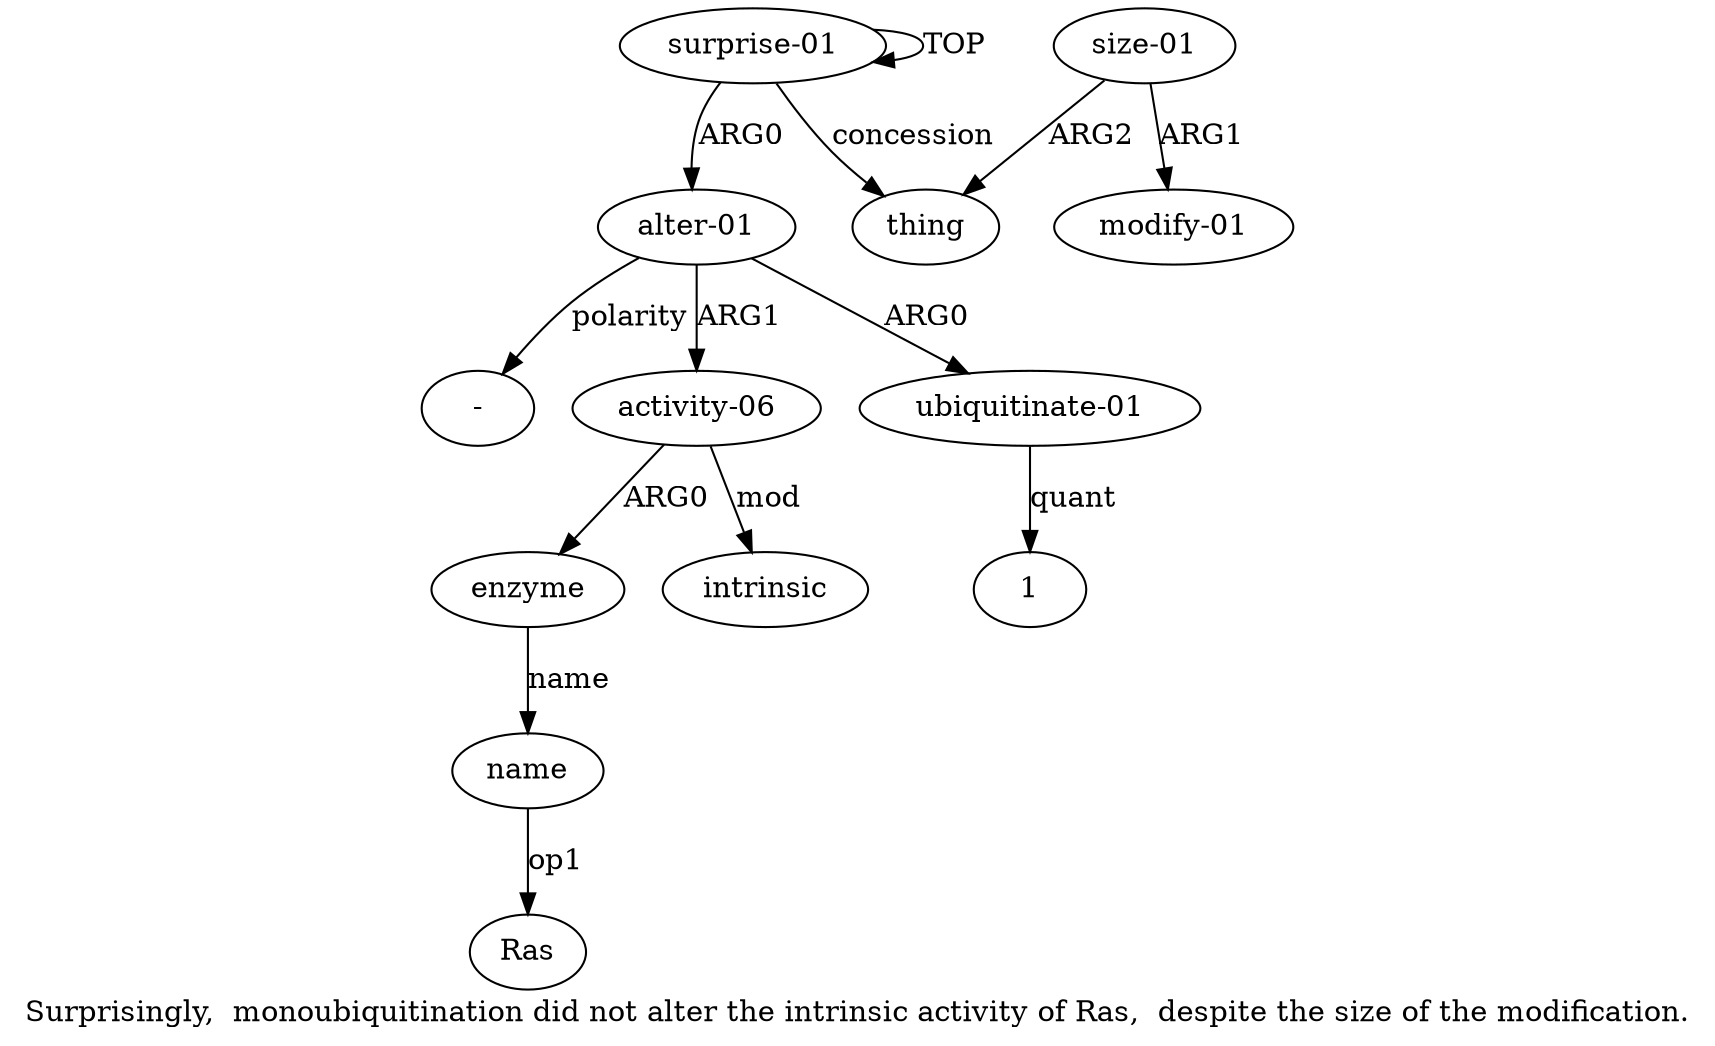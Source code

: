 digraph  {
	graph [label="Surprisingly,  monoubiquitination did not alter the intrinsic activity of Ras,  despite the size of the modification."];
	node [label="\N"];
	"a5 Ras"	 [color=black,
		gold_ind=-1,
		gold_label=Ras,
		label=Ras,
		test_ind=-1,
		test_label=Ras];
	"a1 -"	 [color=black,
		gold_ind=-1,
		gold_label="-",
		label="-",
		test_ind=-1,
		test_label="-"];
	"a2 1"	 [color=black,
		gold_ind=-1,
		gold_label=1,
		label=1,
		test_ind=-1,
		test_label=1];
	a1	 [color=black,
		gold_ind=1,
		gold_label="alter-01",
		label="alter-01",
		test_ind=1,
		test_label="alter-01"];
	a1 -> "a1 -" [key=0,
	color=black,
	gold_label=polarity,
	label=polarity,
	test_label=polarity];
a3 [color=black,
	gold_ind=3,
	gold_label="activity-06",
	label="activity-06",
	test_ind=3,
	test_label="activity-06"];
a1 -> a3 [key=0,
color=black,
gold_label=ARG1,
label=ARG1,
test_label=ARG1];
a2 [color=black,
gold_ind=2,
gold_label="ubiquitinate-01",
label="ubiquitinate-01",
test_ind=2,
test_label="ubiquitinate-01"];
a1 -> a2 [key=0,
color=black,
gold_label=ARG0,
label=ARG0,
test_label=ARG0];
a0 [color=black,
gold_ind=0,
gold_label="surprise-01",
label="surprise-01",
test_ind=0,
test_label="surprise-01"];
a0 -> a1 [key=0,
color=black,
gold_label=ARG0,
label=ARG0,
test_label=ARG0];
a0 -> a0 [key=0,
color=black,
gold_label=TOP,
label=TOP,
test_label=TOP];
a7 [color=black,
gold_ind=7,
gold_label=thing,
label=thing,
test_ind=7,
test_label=thing];
a0 -> a7 [key=0,
color=black,
gold_label=concession,
label=concession,
test_label=concession];
a4 [color=black,
gold_ind=4,
gold_label=enzyme,
label=enzyme,
test_ind=4,
test_label=enzyme];
a3 -> a4 [key=0,
color=black,
gold_label=ARG0,
label=ARG0,
test_label=ARG0];
a6 [color=black,
gold_ind=6,
gold_label=intrinsic,
label=intrinsic,
test_ind=6,
test_label=intrinsic];
a3 -> a6 [key=0,
color=black,
gold_label=mod,
label=mod,
test_label=mod];
a2 -> "a2 1" [key=0,
color=black,
gold_label=quant,
label=quant,
test_label=quant];
a5 [color=black,
gold_ind=5,
gold_label=name,
label=name,
test_ind=5,
test_label=name];
a5 -> "a5 Ras" [key=0,
color=black,
gold_label=op1,
label=op1,
test_label=op1];
a4 -> a5 [key=0,
color=black,
gold_label=name,
label=name,
test_label=name];
a9 [color=black,
gold_ind=9,
gold_label="modify-01",
label="modify-01",
test_ind=9,
test_label="modify-01"];
a8 [color=black,
gold_ind=8,
gold_label="size-01",
label="size-01",
test_ind=8,
test_label="size-01"];
a8 -> a7 [key=0,
color=black,
gold_label=ARG2,
label=ARG2,
test_label=ARG2];
a8 -> a9 [key=0,
color=black,
gold_label=ARG1,
label=ARG1,
test_label=ARG1];
}

